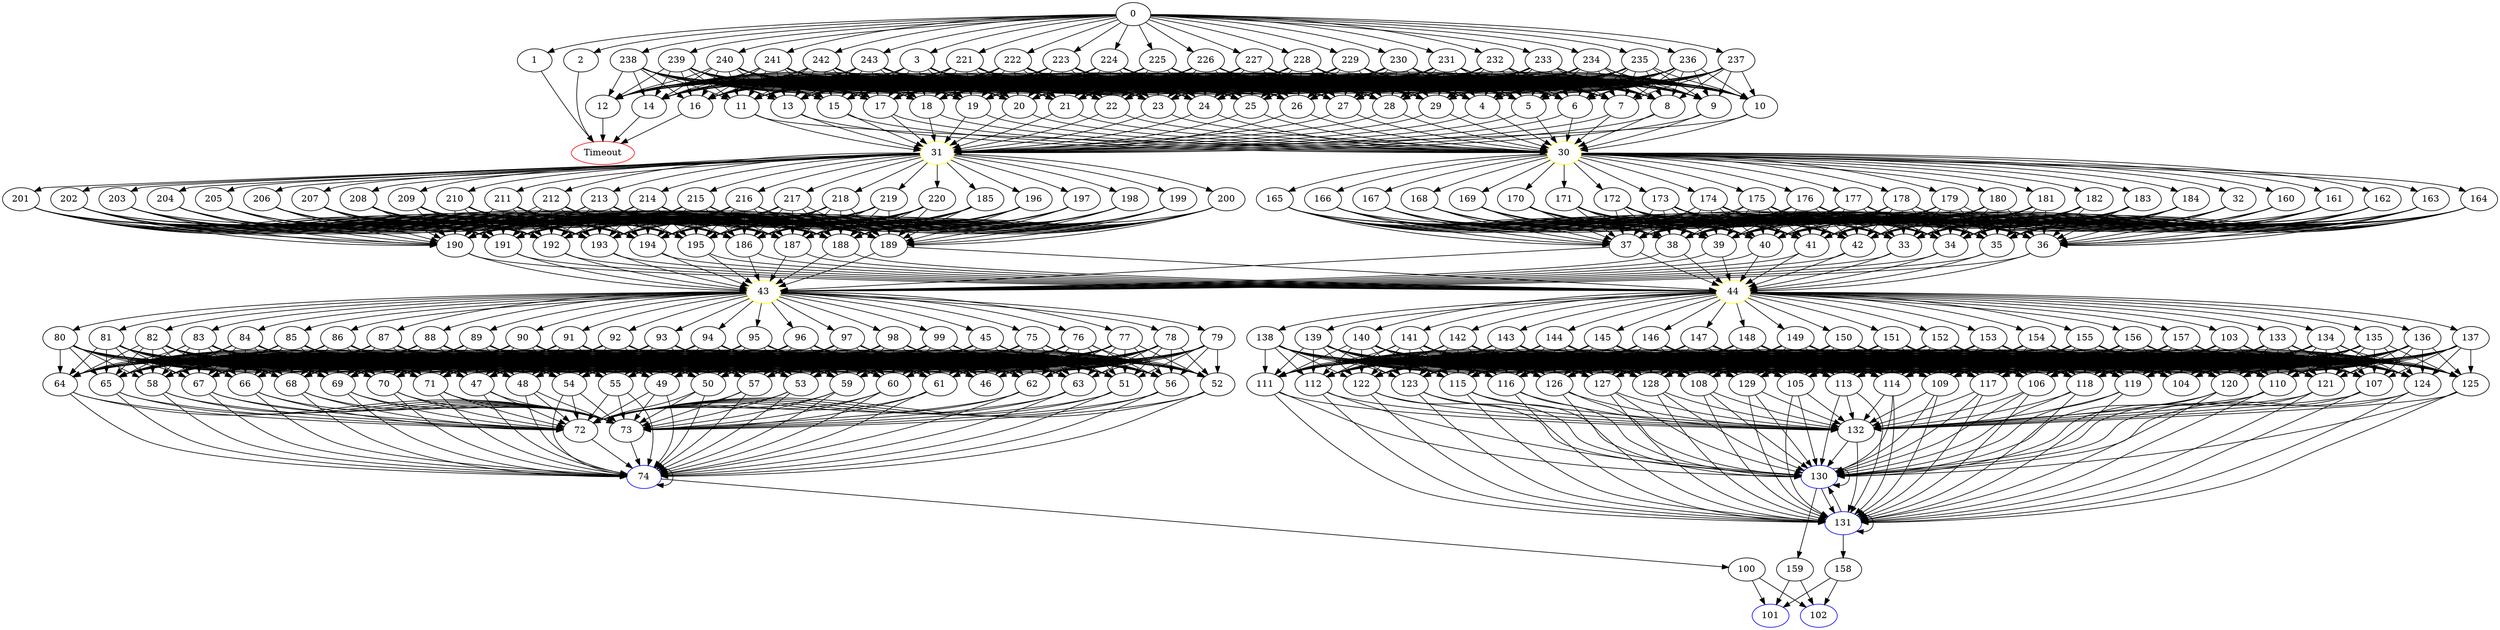 digraph G {
	0 -> 1;
	0 -> 2;
	0 -> 3;
	0 -> 221;
	0 -> 222;
	0 -> 223;
	0 -> 224;
	0 -> 225;
	0 -> 226;
	0 -> 227;
	0 -> 228;
	0 -> 229;
	0 -> 230;
	0 -> 231;
	0 -> 232;
	0 -> 233;
	0 -> 234;
	0 -> 235;
	0 -> 236;
	0 -> 237;
	0 -> 238;
	0 -> 239;
	0 -> 240;
	0 -> 241;
	0 -> 242;
	0 -> 243;
	1 -> "Timeout";
Timeout [color=red];
	2 -> "Timeout";
Timeout [color=red];
	3 -> 4;
	3 -> 5;
	3 -> 6;
	3 -> 7;
	3 -> 8;
	3 -> 9;
	3 -> 10;
	3 -> 11;
	3 -> 12;
	3 -> 13;
	3 -> 14;
	3 -> 15;
	3 -> 16;
	3 -> 17;
	3 -> 18;
	3 -> 19;
	3 -> 20;
	3 -> 21;
	3 -> 22;
	3 -> 23;
	3 -> 24;
	3 -> 25;
	3 -> 26;
	3 -> 27;
	3 -> 28;
	3 -> 29;
	4 -> "30";
30 [color=yellow];
	4 -> "31";
31 [color=yellow];
	5 -> "30";
30 [color=yellow];
	5 -> "31";
31 [color=yellow];
	6 -> "30";
30 [color=yellow];
	6 -> "31";
31 [color=yellow];
	7 -> "30";
30 [color=yellow];
	7 -> "31";
31 [color=yellow];
	8 -> "30";
30 [color=yellow];
	8 -> "31";
31 [color=yellow];
	9 -> "30";
30 [color=yellow];
	9 -> "31";
31 [color=yellow];
	10 -> "30";
30 [color=yellow];
	10 -> "31";
31 [color=yellow];
	11 -> "30";
30 [color=yellow];
	11 -> "31";
31 [color=yellow];
	12 -> "Timeout";
Timeout [color=red];
	13 -> "30";
30 [color=yellow];
	13 -> "31";
31 [color=yellow];
	14 -> "Timeout";
Timeout [color=red];
	15 -> "30";
30 [color=yellow];
	15 -> "31";
31 [color=yellow];
	16 -> "Timeout";
Timeout [color=red];
	17 -> "30";
30 [color=yellow];
	17 -> "31";
31 [color=yellow];
	18 -> "30";
30 [color=yellow];
	18 -> "31";
31 [color=yellow];
	19 -> "30";
30 [color=yellow];
	19 -> "31";
31 [color=yellow];
	20 -> "30";
30 [color=yellow];
	20 -> "31";
31 [color=yellow];
	21 -> "30";
30 [color=yellow];
	21 -> "31";
31 [color=yellow];
	22 -> "30";
30 [color=yellow];
	22 -> "31";
31 [color=yellow];
	23 -> "30";
30 [color=yellow];
	23 -> "31";
31 [color=yellow];
	24 -> "30";
30 [color=yellow];
	24 -> "31";
31 [color=yellow];
	25 -> "30";
30 [color=yellow];
	25 -> "31";
31 [color=yellow];
	26 -> "30";
30 [color=yellow];
	26 -> "31";
31 [color=yellow];
	27 -> "30";
30 [color=yellow];
	27 -> "31";
31 [color=yellow];
	28 -> "30";
30 [color=yellow];
	28 -> "31";
31 [color=yellow];
	29 -> "30";
30 [color=yellow];
	29 -> "31";
31 [color=yellow];
	30 -> 32;
	30 -> 160;
	30 -> 161;
	30 -> 162;
	30 -> 163;
	30 -> 164;
	30 -> 165;
	30 -> 166;
	30 -> 167;
	30 -> 168;
	30 -> 169;
	30 -> 170;
	30 -> 171;
	30 -> 172;
	30 -> 173;
	30 -> 174;
	30 -> 175;
	30 -> 176;
	30 -> 177;
	30 -> 178;
	30 -> 179;
	30 -> 180;
	30 -> 181;
	30 -> 182;
	30 -> 183;
	30 -> 184;
	31 -> 185;
	31 -> 196;
	31 -> 197;
	31 -> 198;
	31 -> 199;
	31 -> 200;
	31 -> 201;
	31 -> 202;
	31 -> 203;
	31 -> 204;
	31 -> 205;
	31 -> 206;
	31 -> 207;
	31 -> 208;
	31 -> 209;
	31 -> 210;
	31 -> 211;
	31 -> 212;
	31 -> 213;
	31 -> 214;
	31 -> 215;
	31 -> 216;
	31 -> 217;
	31 -> 218;
	31 -> 219;
	31 -> 220;
	32 -> 33;
	32 -> 34;
	32 -> 35;
	32 -> 36;
	32 -> 37;
	32 -> 38;
	32 -> 39;
	32 -> 40;
	32 -> 41;
	32 -> 42;
	33 -> "43";
43 [color=yellow];
	33 -> "44";
44 [color=yellow];
	34 -> "43";
43 [color=yellow];
	34 -> "44";
44 [color=yellow];
	35 -> "43";
43 [color=yellow];
	35 -> "44";
44 [color=yellow];
	36 -> "43";
43 [color=yellow];
	36 -> "44";
44 [color=yellow];
	37 -> "43";
43 [color=yellow];
	37 -> "44";
44 [color=yellow];
	38 -> "43";
43 [color=yellow];
	38 -> "44";
44 [color=yellow];
	39 -> "43";
43 [color=yellow];
	39 -> "44";
44 [color=yellow];
	40 -> "43";
43 [color=yellow];
	40 -> "44";
44 [color=yellow];
	41 -> "43";
43 [color=yellow];
	41 -> "44";
44 [color=yellow];
	42 -> "43";
43 [color=yellow];
	42 -> "44";
44 [color=yellow];
	43 -> 45;
	43 -> 75;
	43 -> 76;
	43 -> 77;
	43 -> 78;
	43 -> 79;
	43 -> 80;
	43 -> 81;
	43 -> 82;
	43 -> 83;
	43 -> 84;
	43 -> 85;
	43 -> 86;
	43 -> 87;
	43 -> 88;
	43 -> 89;
	43 -> 90;
	43 -> 91;
	43 -> 92;
	43 -> 93;
	43 -> 94;
	43 -> 95;
	43 -> 96;
	43 -> 97;
	43 -> 98;
	43 -> 99;
	44 -> 103;
	44 -> 133;
	44 -> 134;
	44 -> 135;
	44 -> 136;
	44 -> 137;
	44 -> 138;
	44 -> 139;
	44 -> 140;
	44 -> 141;
	44 -> 142;
	44 -> 143;
	44 -> 144;
	44 -> 145;
	44 -> 146;
	44 -> 147;
	44 -> 148;
	44 -> 149;
	44 -> 150;
	44 -> 151;
	44 -> 152;
	44 -> 153;
	44 -> 154;
	44 -> 155;
	44 -> 156;
	44 -> 157;
	45 -> 46;
	45 -> 47;
	45 -> 48;
	45 -> 49;
	45 -> 50;
	45 -> 51;
	45 -> 52;
	45 -> 53;
	45 -> 54;
	45 -> 55;
	45 -> 56;
	45 -> 57;
	45 -> 58;
	45 -> 59;
	45 -> 60;
	45 -> 61;
	45 -> 62;
	45 -> 63;
	45 -> 64;
	45 -> 65;
	45 -> 66;
	45 -> 67;
	45 -> 68;
	45 -> 69;
	45 -> 70;
	45 -> 71;
	47 -> 72;
	47 -> 73;
	47 -> "74";
74 [color=blue];
	48 -> 72;
	48 -> 73;
	48 -> "74";
74 [color=blue];
	49 -> 72;
	49 -> 73;
	49 -> "74";
74 [color=blue];
	50 -> 72;
	50 -> 73;
	50 -> "74";
74 [color=blue];
	51 -> 72;
	51 -> 73;
	51 -> "74";
74 [color=blue];
	52 -> 72;
	52 -> 73;
	52 -> "74";
74 [color=blue];
	53 -> 72;
	53 -> 73;
	53 -> "74";
74 [color=blue];
	54 -> 72;
	54 -> 73;
	54 -> "74";
74 [color=blue];
	55 -> 72;
	55 -> 73;
	55 -> "74";
74 [color=blue];
	56 -> 72;
	56 -> 73;
	56 -> "74";
74 [color=blue];
	57 -> 72;
	57 -> 73;
	57 -> "74";
74 [color=blue];
	58 -> 72;
	58 -> 73;
	58 -> "74";
74 [color=blue];
	59 -> 72;
	59 -> 73;
	59 -> "74";
74 [color=blue];
	60 -> 72;
	60 -> 73;
	60 -> "74";
74 [color=blue];
	61 -> 72;
	61 -> 73;
	61 -> "74";
74 [color=blue];
	62 -> 72;
	62 -> 73;
	62 -> "74";
74 [color=blue];
	63 -> 72;
	63 -> 73;
	63 -> "74";
74 [color=blue];
	64 -> 72;
	64 -> 73;
	64 -> "74";
74 [color=blue];
	65 -> 72;
	65 -> 73;
	65 -> "74";
74 [color=blue];
	66 -> 72;
	66 -> 73;
	66 -> "74";
74 [color=blue];
	67 -> 72;
	67 -> 73;
	67 -> "74";
74 [color=blue];
	68 -> 72;
	68 -> 73;
	68 -> "74";
74 [color=blue];
	69 -> 72;
	69 -> 73;
	69 -> "74";
74 [color=blue];
	70 -> 72;
	70 -> 73;
	70 -> "74";
74 [color=blue];
	71 -> 72;
	71 -> 73;
	71 -> "74";
74 [color=blue];
	72 -> "74";
74 [color=blue];
	73 -> "74";
74 [color=blue];
	74 -> "74";
74 [color=blue];
	74 -> 100;
	75 -> 46;
	75 -> 47;
	75 -> 48;
	75 -> 49;
	75 -> 50;
	75 -> 51;
	75 -> 52;
	75 -> 53;
	75 -> 54;
	75 -> 55;
	75 -> 56;
	75 -> 57;
	75 -> 58;
	75 -> 59;
	75 -> 60;
	75 -> 61;
	75 -> 62;
	75 -> 63;
	75 -> 64;
	75 -> 65;
	75 -> 66;
	75 -> 67;
	75 -> 68;
	75 -> 69;
	75 -> 70;
	75 -> 71;
	76 -> 46;
	76 -> 47;
	76 -> 48;
	76 -> 49;
	76 -> 50;
	76 -> 51;
	76 -> 52;
	76 -> 53;
	76 -> 54;
	76 -> 55;
	76 -> 56;
	76 -> 57;
	76 -> 58;
	76 -> 59;
	76 -> 60;
	76 -> 61;
	76 -> 62;
	76 -> 63;
	76 -> 64;
	76 -> 65;
	76 -> 66;
	76 -> 67;
	76 -> 68;
	76 -> 69;
	76 -> 70;
	76 -> 71;
	77 -> 46;
	77 -> 47;
	77 -> 48;
	77 -> 49;
	77 -> 50;
	77 -> 51;
	77 -> 52;
	77 -> 53;
	77 -> 54;
	77 -> 55;
	77 -> 56;
	77 -> 57;
	77 -> 58;
	77 -> 59;
	77 -> 60;
	77 -> 61;
	77 -> 62;
	77 -> 63;
	77 -> 64;
	77 -> 65;
	77 -> 66;
	77 -> 67;
	77 -> 68;
	77 -> 69;
	77 -> 70;
	77 -> 71;
	78 -> 46;
	78 -> 47;
	78 -> 48;
	78 -> 49;
	78 -> 50;
	78 -> 51;
	78 -> 52;
	78 -> 53;
	78 -> 54;
	78 -> 55;
	78 -> 56;
	78 -> 57;
	78 -> 58;
	78 -> 59;
	78 -> 60;
	78 -> 61;
	78 -> 62;
	78 -> 63;
	78 -> 64;
	78 -> 65;
	78 -> 66;
	78 -> 67;
	78 -> 68;
	78 -> 69;
	78 -> 70;
	78 -> 71;
	79 -> 46;
	79 -> 47;
	79 -> 48;
	79 -> 49;
	79 -> 50;
	79 -> 51;
	79 -> 52;
	79 -> 53;
	79 -> 54;
	79 -> 55;
	79 -> 56;
	79 -> 57;
	79 -> 58;
	79 -> 59;
	79 -> 60;
	79 -> 61;
	79 -> 62;
	79 -> 63;
	79 -> 64;
	79 -> 65;
	79 -> 66;
	79 -> 67;
	79 -> 68;
	79 -> 69;
	79 -> 70;
	79 -> 71;
	80 -> 46;
	80 -> 47;
	80 -> 48;
	80 -> 49;
	80 -> 50;
	80 -> 51;
	80 -> 52;
	80 -> 53;
	80 -> 54;
	80 -> 55;
	80 -> 56;
	80 -> 57;
	80 -> 58;
	80 -> 59;
	80 -> 60;
	80 -> 61;
	80 -> 62;
	80 -> 63;
	80 -> 64;
	80 -> 65;
	80 -> 66;
	80 -> 67;
	80 -> 68;
	80 -> 69;
	80 -> 70;
	80 -> 71;
	81 -> 46;
	81 -> 47;
	81 -> 48;
	81 -> 49;
	81 -> 50;
	81 -> 51;
	81 -> 52;
	81 -> 53;
	81 -> 54;
	81 -> 55;
	81 -> 56;
	81 -> 57;
	81 -> 58;
	81 -> 59;
	81 -> 60;
	81 -> 61;
	81 -> 62;
	81 -> 63;
	81 -> 64;
	81 -> 65;
	81 -> 66;
	81 -> 67;
	81 -> 68;
	81 -> 69;
	81 -> 70;
	81 -> 71;
	82 -> 46;
	82 -> 47;
	82 -> 48;
	82 -> 49;
	82 -> 50;
	82 -> 51;
	82 -> 52;
	82 -> 53;
	82 -> 54;
	82 -> 55;
	82 -> 56;
	82 -> 57;
	82 -> 58;
	82 -> 59;
	82 -> 60;
	82 -> 61;
	82 -> 62;
	82 -> 63;
	82 -> 64;
	82 -> 65;
	82 -> 66;
	82 -> 67;
	82 -> 68;
	82 -> 69;
	82 -> 70;
	82 -> 71;
	83 -> 46;
	83 -> 47;
	83 -> 48;
	83 -> 49;
	83 -> 50;
	83 -> 51;
	83 -> 52;
	83 -> 53;
	83 -> 54;
	83 -> 55;
	83 -> 56;
	83 -> 57;
	83 -> 58;
	83 -> 59;
	83 -> 60;
	83 -> 61;
	83 -> 62;
	83 -> 63;
	83 -> 64;
	83 -> 65;
	83 -> 66;
	83 -> 67;
	83 -> 68;
	83 -> 69;
	83 -> 70;
	83 -> 71;
	84 -> 46;
	84 -> 47;
	84 -> 48;
	84 -> 49;
	84 -> 50;
	84 -> 51;
	84 -> 52;
	84 -> 53;
	84 -> 54;
	84 -> 55;
	84 -> 56;
	84 -> 57;
	84 -> 58;
	84 -> 59;
	84 -> 60;
	84 -> 61;
	84 -> 62;
	84 -> 63;
	84 -> 64;
	84 -> 65;
	84 -> 66;
	84 -> 67;
	84 -> 68;
	84 -> 69;
	84 -> 70;
	84 -> 71;
	85 -> 46;
	85 -> 47;
	85 -> 48;
	85 -> 49;
	85 -> 50;
	85 -> 51;
	85 -> 52;
	85 -> 53;
	85 -> 54;
	85 -> 55;
	85 -> 56;
	85 -> 57;
	85 -> 58;
	85 -> 59;
	85 -> 60;
	85 -> 61;
	85 -> 62;
	85 -> 63;
	85 -> 64;
	85 -> 65;
	85 -> 66;
	85 -> 67;
	85 -> 68;
	85 -> 69;
	85 -> 70;
	85 -> 71;
	86 -> 46;
	86 -> 47;
	86 -> 48;
	86 -> 49;
	86 -> 50;
	86 -> 51;
	86 -> 52;
	86 -> 53;
	86 -> 54;
	86 -> 55;
	86 -> 56;
	86 -> 57;
	86 -> 58;
	86 -> 59;
	86 -> 60;
	86 -> 61;
	86 -> 62;
	86 -> 63;
	86 -> 64;
	86 -> 65;
	86 -> 66;
	86 -> 67;
	86 -> 68;
	86 -> 69;
	86 -> 70;
	86 -> 71;
	87 -> 46;
	87 -> 47;
	87 -> 48;
	87 -> 49;
	87 -> 50;
	87 -> 51;
	87 -> 52;
	87 -> 53;
	87 -> 54;
	87 -> 55;
	87 -> 56;
	87 -> 57;
	87 -> 58;
	87 -> 59;
	87 -> 60;
	87 -> 61;
	87 -> 62;
	87 -> 63;
	87 -> 64;
	87 -> 65;
	87 -> 66;
	87 -> 67;
	87 -> 68;
	87 -> 69;
	87 -> 70;
	87 -> 71;
	88 -> 46;
	88 -> 47;
	88 -> 48;
	88 -> 49;
	88 -> 50;
	88 -> 51;
	88 -> 52;
	88 -> 53;
	88 -> 54;
	88 -> 55;
	88 -> 56;
	88 -> 57;
	88 -> 58;
	88 -> 59;
	88 -> 60;
	88 -> 61;
	88 -> 62;
	88 -> 63;
	88 -> 64;
	88 -> 65;
	88 -> 66;
	88 -> 67;
	88 -> 68;
	88 -> 69;
	88 -> 70;
	88 -> 71;
	89 -> 46;
	89 -> 47;
	89 -> 48;
	89 -> 49;
	89 -> 50;
	89 -> 51;
	89 -> 52;
	89 -> 53;
	89 -> 54;
	89 -> 55;
	89 -> 56;
	89 -> 57;
	89 -> 58;
	89 -> 59;
	89 -> 60;
	89 -> 61;
	89 -> 62;
	89 -> 63;
	89 -> 64;
	89 -> 65;
	89 -> 66;
	89 -> 67;
	89 -> 68;
	89 -> 69;
	89 -> 70;
	89 -> 71;
	90 -> 46;
	90 -> 47;
	90 -> 48;
	90 -> 49;
	90 -> 50;
	90 -> 51;
	90 -> 52;
	90 -> 53;
	90 -> 54;
	90 -> 55;
	90 -> 56;
	90 -> 57;
	90 -> 58;
	90 -> 59;
	90 -> 60;
	90 -> 61;
	90 -> 62;
	90 -> 63;
	90 -> 64;
	90 -> 65;
	90 -> 66;
	90 -> 67;
	90 -> 68;
	90 -> 69;
	90 -> 70;
	90 -> 71;
	91 -> 46;
	91 -> 47;
	91 -> 48;
	91 -> 49;
	91 -> 50;
	91 -> 51;
	91 -> 52;
	91 -> 53;
	91 -> 54;
	91 -> 55;
	91 -> 56;
	91 -> 57;
	91 -> 58;
	91 -> 59;
	91 -> 60;
	91 -> 61;
	91 -> 62;
	91 -> 63;
	91 -> 64;
	91 -> 65;
	91 -> 66;
	91 -> 67;
	91 -> 68;
	91 -> 69;
	91 -> 70;
	91 -> 71;
	92 -> 46;
	92 -> 47;
	92 -> 48;
	92 -> 49;
	92 -> 50;
	92 -> 51;
	92 -> 52;
	92 -> 53;
	92 -> 54;
	92 -> 55;
	92 -> 56;
	92 -> 57;
	92 -> 58;
	92 -> 59;
	92 -> 60;
	92 -> 61;
	92 -> 62;
	92 -> 63;
	92 -> 64;
	92 -> 65;
	92 -> 66;
	92 -> 67;
	92 -> 68;
	92 -> 69;
	92 -> 70;
	92 -> 71;
	93 -> 46;
	93 -> 47;
	93 -> 48;
	93 -> 49;
	93 -> 50;
	93 -> 51;
	93 -> 52;
	93 -> 53;
	93 -> 54;
	93 -> 55;
	93 -> 56;
	93 -> 57;
	93 -> 58;
	93 -> 59;
	93 -> 60;
	93 -> 61;
	93 -> 62;
	93 -> 63;
	93 -> 64;
	93 -> 65;
	93 -> 66;
	93 -> 67;
	93 -> 68;
	93 -> 69;
	93 -> 70;
	93 -> 71;
	94 -> 46;
	94 -> 47;
	94 -> 48;
	94 -> 49;
	94 -> 50;
	94 -> 51;
	94 -> 52;
	94 -> 53;
	94 -> 54;
	94 -> 55;
	94 -> 56;
	94 -> 57;
	94 -> 58;
	94 -> 59;
	94 -> 60;
	94 -> 61;
	94 -> 62;
	94 -> 63;
	94 -> 64;
	94 -> 65;
	94 -> 66;
	94 -> 67;
	94 -> 68;
	94 -> 69;
	94 -> 70;
	94 -> 71;
	95 -> 46;
	95 -> 47;
	95 -> 48;
	95 -> 49;
	95 -> 50;
	95 -> 51;
	95 -> 52;
	95 -> 53;
	95 -> 54;
	95 -> 55;
	95 -> 56;
	95 -> 57;
	95 -> 58;
	95 -> 59;
	95 -> 60;
	95 -> 61;
	95 -> 62;
	95 -> 63;
	95 -> 64;
	95 -> 65;
	95 -> 66;
	95 -> 67;
	95 -> 68;
	95 -> 69;
	95 -> 70;
	95 -> 71;
	96 -> 46;
	96 -> 47;
	96 -> 48;
	96 -> 49;
	96 -> 50;
	96 -> 51;
	96 -> 52;
	96 -> 53;
	96 -> 54;
	96 -> 55;
	96 -> 56;
	96 -> 57;
	96 -> 58;
	96 -> 59;
	96 -> 60;
	96 -> 61;
	96 -> 62;
	96 -> 63;
	96 -> 64;
	96 -> 65;
	96 -> 66;
	96 -> 67;
	96 -> 68;
	96 -> 69;
	96 -> 70;
	96 -> 71;
	97 -> 46;
	97 -> 47;
	97 -> 48;
	97 -> 49;
	97 -> 50;
	97 -> 51;
	97 -> 52;
	97 -> 53;
	97 -> 54;
	97 -> 55;
	97 -> 56;
	97 -> 57;
	97 -> 58;
	97 -> 59;
	97 -> 60;
	97 -> 61;
	97 -> 62;
	97 -> 63;
	97 -> 64;
	97 -> 65;
	97 -> 66;
	97 -> 67;
	97 -> 68;
	97 -> 69;
	97 -> 70;
	97 -> 71;
	98 -> 46;
	98 -> 47;
	98 -> 48;
	98 -> 49;
	98 -> 50;
	98 -> 51;
	98 -> 52;
	98 -> 53;
	98 -> 54;
	98 -> 55;
	98 -> 56;
	98 -> 57;
	98 -> 58;
	98 -> 59;
	98 -> 60;
	98 -> 61;
	98 -> 62;
	98 -> 63;
	98 -> 64;
	98 -> 65;
	98 -> 66;
	98 -> 67;
	98 -> 68;
	98 -> 69;
	98 -> 70;
	98 -> 71;
	99 -> 46;
	99 -> 47;
	99 -> 48;
	99 -> 49;
	99 -> 50;
	99 -> 51;
	99 -> 52;
	99 -> 53;
	99 -> 54;
	99 -> 55;
	99 -> 56;
	99 -> 57;
	99 -> 58;
	99 -> 59;
	99 -> 60;
	99 -> 61;
	99 -> 62;
	99 -> 63;
	99 -> 64;
	99 -> 65;
	99 -> 66;
	99 -> 67;
	99 -> 68;
	99 -> 69;
	99 -> 70;
	99 -> 71;
	100 -> "101";
101 [color=blue];
	100 -> "102";
102 [color=blue];
	103 -> 104;
	103 -> 105;
	103 -> 106;
	103 -> 107;
	103 -> 108;
	103 -> 109;
	103 -> 110;
	103 -> 111;
	103 -> 112;
	103 -> 113;
	103 -> 114;
	103 -> 115;
	103 -> 116;
	103 -> 117;
	103 -> 118;
	103 -> 119;
	103 -> 120;
	103 -> 121;
	103 -> 122;
	103 -> 123;
	103 -> 124;
	103 -> 125;
	103 -> 126;
	103 -> 127;
	103 -> 128;
	103 -> 129;
	105 -> "130";
130 [color=blue];
	105 -> "131";
131 [color=blue];
	105 -> 132;
	106 -> "130";
130 [color=blue];
	106 -> "131";
131 [color=blue];
	106 -> 132;
	107 -> "130";
130 [color=blue];
	107 -> "131";
131 [color=blue];
	107 -> 132;
	108 -> "130";
130 [color=blue];
	108 -> "131";
131 [color=blue];
	108 -> 132;
	109 -> "130";
130 [color=blue];
	109 -> "131";
131 [color=blue];
	109 -> 132;
	110 -> "130";
130 [color=blue];
	110 -> "131";
131 [color=blue];
	110 -> 132;
	111 -> "130";
130 [color=blue];
	111 -> "131";
131 [color=blue];
	111 -> 132;
	112 -> "130";
130 [color=blue];
	112 -> "131";
131 [color=blue];
	112 -> 132;
	113 -> "130";
130 [color=blue];
	113 -> "131";
131 [color=blue];
	113 -> 132;
	114 -> "130";
130 [color=blue];
	114 -> "131";
131 [color=blue];
	114 -> 132;
	115 -> "130";
130 [color=blue];
	115 -> "131";
131 [color=blue];
	115 -> 132;
	116 -> "130";
130 [color=blue];
	116 -> "131";
131 [color=blue];
	116 -> 132;
	117 -> "130";
130 [color=blue];
	117 -> "131";
131 [color=blue];
	117 -> 132;
	118 -> "130";
130 [color=blue];
	118 -> "131";
131 [color=blue];
	118 -> 132;
	119 -> "130";
130 [color=blue];
	119 -> "131";
131 [color=blue];
	119 -> 132;
	120 -> "130";
130 [color=blue];
	120 -> "131";
131 [color=blue];
	120 -> 132;
	121 -> "130";
130 [color=blue];
	121 -> "131";
131 [color=blue];
	121 -> 132;
	122 -> "130";
130 [color=blue];
	122 -> "131";
131 [color=blue];
	122 -> 132;
	123 -> "130";
130 [color=blue];
	123 -> "131";
131 [color=blue];
	123 -> 132;
	124 -> "130";
130 [color=blue];
	124 -> "131";
131 [color=blue];
	124 -> 132;
	125 -> "130";
130 [color=blue];
	125 -> "131";
131 [color=blue];
	125 -> 132;
	126 -> "130";
130 [color=blue];
	126 -> "131";
131 [color=blue];
	126 -> 132;
	127 -> "130";
130 [color=blue];
	127 -> "131";
131 [color=blue];
	127 -> 132;
	128 -> "130";
130 [color=blue];
	128 -> "131";
131 [color=blue];
	128 -> 132;
	129 -> "130";
130 [color=blue];
	129 -> "131";
131 [color=blue];
	129 -> 132;
	130 -> "130";
130 [color=blue];
	130 -> "131";
131 [color=blue];
	130 -> 159;
	131 -> "130";
130 [color=blue];
	131 -> "131";
131 [color=blue];
	131 -> 158;
	132 -> "130";
130 [color=blue];
	132 -> "131";
131 [color=blue];
	133 -> 104;
	133 -> 105;
	133 -> 106;
	133 -> 107;
	133 -> 108;
	133 -> 109;
	133 -> 110;
	133 -> 111;
	133 -> 112;
	133 -> 113;
	133 -> 114;
	133 -> 115;
	133 -> 116;
	133 -> 117;
	133 -> 118;
	133 -> 119;
	133 -> 120;
	133 -> 121;
	133 -> 122;
	133 -> 123;
	133 -> 124;
	133 -> 125;
	133 -> 126;
	133 -> 127;
	133 -> 128;
	133 -> 129;
	134 -> 104;
	134 -> 105;
	134 -> 106;
	134 -> 107;
	134 -> 108;
	134 -> 109;
	134 -> 110;
	134 -> 111;
	134 -> 112;
	134 -> 113;
	134 -> 114;
	134 -> 115;
	134 -> 116;
	134 -> 117;
	134 -> 118;
	134 -> 119;
	134 -> 120;
	134 -> 121;
	134 -> 122;
	134 -> 123;
	134 -> 124;
	134 -> 125;
	134 -> 126;
	134 -> 127;
	134 -> 128;
	134 -> 129;
	135 -> 104;
	135 -> 105;
	135 -> 106;
	135 -> 107;
	135 -> 108;
	135 -> 109;
	135 -> 110;
	135 -> 111;
	135 -> 112;
	135 -> 113;
	135 -> 114;
	135 -> 115;
	135 -> 116;
	135 -> 117;
	135 -> 118;
	135 -> 119;
	135 -> 120;
	135 -> 121;
	135 -> 122;
	135 -> 123;
	135 -> 124;
	135 -> 125;
	135 -> 126;
	135 -> 127;
	135 -> 128;
	135 -> 129;
	136 -> 104;
	136 -> 105;
	136 -> 106;
	136 -> 107;
	136 -> 108;
	136 -> 109;
	136 -> 110;
	136 -> 111;
	136 -> 112;
	136 -> 113;
	136 -> 114;
	136 -> 115;
	136 -> 116;
	136 -> 117;
	136 -> 118;
	136 -> 119;
	136 -> 120;
	136 -> 121;
	136 -> 122;
	136 -> 123;
	136 -> 124;
	136 -> 125;
	136 -> 126;
	136 -> 127;
	136 -> 128;
	136 -> 129;
	137 -> 104;
	137 -> 105;
	137 -> 106;
	137 -> 107;
	137 -> 108;
	137 -> 109;
	137 -> 110;
	137 -> 111;
	137 -> 112;
	137 -> 113;
	137 -> 114;
	137 -> 115;
	137 -> 116;
	137 -> 117;
	137 -> 118;
	137 -> 119;
	137 -> 120;
	137 -> 121;
	137 -> 122;
	137 -> 123;
	137 -> 124;
	137 -> 125;
	137 -> 126;
	137 -> 127;
	137 -> 128;
	137 -> 129;
	138 -> 104;
	138 -> 105;
	138 -> 106;
	138 -> 107;
	138 -> 108;
	138 -> 109;
	138 -> 110;
	138 -> 111;
	138 -> 112;
	138 -> 113;
	138 -> 114;
	138 -> 115;
	138 -> 116;
	138 -> 117;
	138 -> 118;
	138 -> 119;
	138 -> 120;
	138 -> 121;
	138 -> 122;
	138 -> 123;
	138 -> 124;
	138 -> 125;
	138 -> 126;
	138 -> 127;
	138 -> 128;
	138 -> 129;
	139 -> 104;
	139 -> 105;
	139 -> 106;
	139 -> 107;
	139 -> 108;
	139 -> 109;
	139 -> 110;
	139 -> 111;
	139 -> 112;
	139 -> 113;
	139 -> 114;
	139 -> 115;
	139 -> 116;
	139 -> 117;
	139 -> 118;
	139 -> 119;
	139 -> 120;
	139 -> 121;
	139 -> 122;
	139 -> 123;
	139 -> 124;
	139 -> 125;
	139 -> 126;
	139 -> 127;
	139 -> 128;
	139 -> 129;
	140 -> 104;
	140 -> 105;
	140 -> 106;
	140 -> 107;
	140 -> 108;
	140 -> 109;
	140 -> 110;
	140 -> 111;
	140 -> 112;
	140 -> 113;
	140 -> 114;
	140 -> 115;
	140 -> 116;
	140 -> 117;
	140 -> 118;
	140 -> 119;
	140 -> 120;
	140 -> 121;
	140 -> 122;
	140 -> 123;
	140 -> 124;
	140 -> 125;
	140 -> 126;
	140 -> 127;
	140 -> 128;
	140 -> 129;
	141 -> 104;
	141 -> 105;
	141 -> 106;
	141 -> 107;
	141 -> 108;
	141 -> 109;
	141 -> 110;
	141 -> 111;
	141 -> 112;
	141 -> 113;
	141 -> 114;
	141 -> 115;
	141 -> 116;
	141 -> 117;
	141 -> 118;
	141 -> 119;
	141 -> 120;
	141 -> 121;
	141 -> 122;
	141 -> 123;
	141 -> 124;
	141 -> 125;
	141 -> 126;
	141 -> 127;
	141 -> 128;
	141 -> 129;
	142 -> 104;
	142 -> 105;
	142 -> 106;
	142 -> 107;
	142 -> 108;
	142 -> 109;
	142 -> 110;
	142 -> 111;
	142 -> 112;
	142 -> 113;
	142 -> 114;
	142 -> 115;
	142 -> 116;
	142 -> 117;
	142 -> 118;
	142 -> 119;
	142 -> 120;
	142 -> 121;
	142 -> 122;
	142 -> 123;
	142 -> 124;
	142 -> 125;
	142 -> 126;
	142 -> 127;
	142 -> 128;
	142 -> 129;
	143 -> 104;
	143 -> 105;
	143 -> 106;
	143 -> 107;
	143 -> 108;
	143 -> 109;
	143 -> 110;
	143 -> 111;
	143 -> 112;
	143 -> 113;
	143 -> 114;
	143 -> 115;
	143 -> 116;
	143 -> 117;
	143 -> 118;
	143 -> 119;
	143 -> 120;
	143 -> 121;
	143 -> 122;
	143 -> 123;
	143 -> 124;
	143 -> 125;
	143 -> 126;
	143 -> 127;
	143 -> 128;
	143 -> 129;
	144 -> 104;
	144 -> 105;
	144 -> 106;
	144 -> 107;
	144 -> 108;
	144 -> 109;
	144 -> 110;
	144 -> 111;
	144 -> 112;
	144 -> 113;
	144 -> 114;
	144 -> 115;
	144 -> 116;
	144 -> 117;
	144 -> 118;
	144 -> 119;
	144 -> 120;
	144 -> 121;
	144 -> 122;
	144 -> 123;
	144 -> 124;
	144 -> 125;
	144 -> 126;
	144 -> 127;
	144 -> 128;
	144 -> 129;
	145 -> 104;
	145 -> 105;
	145 -> 106;
	145 -> 107;
	145 -> 108;
	145 -> 109;
	145 -> 110;
	145 -> 111;
	145 -> 112;
	145 -> 113;
	145 -> 114;
	145 -> 115;
	145 -> 116;
	145 -> 117;
	145 -> 118;
	145 -> 119;
	145 -> 120;
	145 -> 121;
	145 -> 122;
	145 -> 123;
	145 -> 124;
	145 -> 125;
	145 -> 126;
	145 -> 127;
	145 -> 128;
	145 -> 129;
	146 -> 104;
	146 -> 105;
	146 -> 106;
	146 -> 107;
	146 -> 108;
	146 -> 109;
	146 -> 110;
	146 -> 111;
	146 -> 112;
	146 -> 113;
	146 -> 114;
	146 -> 115;
	146 -> 116;
	146 -> 117;
	146 -> 118;
	146 -> 119;
	146 -> 120;
	146 -> 121;
	146 -> 122;
	146 -> 123;
	146 -> 124;
	146 -> 125;
	146 -> 126;
	146 -> 127;
	146 -> 128;
	146 -> 129;
	147 -> 104;
	147 -> 105;
	147 -> 106;
	147 -> 107;
	147 -> 108;
	147 -> 109;
	147 -> 110;
	147 -> 111;
	147 -> 112;
	147 -> 113;
	147 -> 114;
	147 -> 115;
	147 -> 116;
	147 -> 117;
	147 -> 118;
	147 -> 119;
	147 -> 120;
	147 -> 121;
	147 -> 122;
	147 -> 123;
	147 -> 124;
	147 -> 125;
	147 -> 126;
	147 -> 127;
	147 -> 128;
	147 -> 129;
	148 -> 104;
	148 -> 105;
	148 -> 106;
	148 -> 107;
	148 -> 108;
	148 -> 109;
	148 -> 110;
	148 -> 111;
	148 -> 112;
	148 -> 113;
	148 -> 114;
	148 -> 115;
	148 -> 116;
	148 -> 117;
	148 -> 118;
	148 -> 119;
	148 -> 120;
	148 -> 121;
	148 -> 122;
	148 -> 123;
	148 -> 124;
	148 -> 125;
	148 -> 126;
	148 -> 127;
	148 -> 128;
	148 -> 129;
	149 -> 104;
	149 -> 105;
	149 -> 106;
	149 -> 107;
	149 -> 108;
	149 -> 109;
	149 -> 110;
	149 -> 111;
	149 -> 112;
	149 -> 113;
	149 -> 114;
	149 -> 115;
	149 -> 116;
	149 -> 117;
	149 -> 118;
	149 -> 119;
	149 -> 120;
	149 -> 121;
	149 -> 122;
	149 -> 123;
	149 -> 124;
	149 -> 125;
	149 -> 126;
	149 -> 127;
	149 -> 128;
	149 -> 129;
	150 -> 104;
	150 -> 105;
	150 -> 106;
	150 -> 107;
	150 -> 108;
	150 -> 109;
	150 -> 110;
	150 -> 111;
	150 -> 112;
	150 -> 113;
	150 -> 114;
	150 -> 115;
	150 -> 116;
	150 -> 117;
	150 -> 118;
	150 -> 119;
	150 -> 120;
	150 -> 121;
	150 -> 122;
	150 -> 123;
	150 -> 124;
	150 -> 125;
	150 -> 126;
	150 -> 127;
	150 -> 128;
	150 -> 129;
	151 -> 104;
	151 -> 105;
	151 -> 106;
	151 -> 107;
	151 -> 108;
	151 -> 109;
	151 -> 110;
	151 -> 111;
	151 -> 112;
	151 -> 113;
	151 -> 114;
	151 -> 115;
	151 -> 116;
	151 -> 117;
	151 -> 118;
	151 -> 119;
	151 -> 120;
	151 -> 121;
	151 -> 122;
	151 -> 123;
	151 -> 124;
	151 -> 125;
	151 -> 126;
	151 -> 127;
	151 -> 128;
	151 -> 129;
	152 -> 104;
	152 -> 105;
	152 -> 106;
	152 -> 107;
	152 -> 108;
	152 -> 109;
	152 -> 110;
	152 -> 111;
	152 -> 112;
	152 -> 113;
	152 -> 114;
	152 -> 115;
	152 -> 116;
	152 -> 117;
	152 -> 118;
	152 -> 119;
	152 -> 120;
	152 -> 121;
	152 -> 122;
	152 -> 123;
	152 -> 124;
	152 -> 125;
	152 -> 126;
	152 -> 127;
	152 -> 128;
	152 -> 129;
	153 -> 104;
	153 -> 105;
	153 -> 106;
	153 -> 107;
	153 -> 108;
	153 -> 109;
	153 -> 110;
	153 -> 111;
	153 -> 112;
	153 -> 113;
	153 -> 114;
	153 -> 115;
	153 -> 116;
	153 -> 117;
	153 -> 118;
	153 -> 119;
	153 -> 120;
	153 -> 121;
	153 -> 122;
	153 -> 123;
	153 -> 124;
	153 -> 125;
	153 -> 126;
	153 -> 127;
	153 -> 128;
	153 -> 129;
	154 -> 104;
	154 -> 105;
	154 -> 106;
	154 -> 107;
	154 -> 108;
	154 -> 109;
	154 -> 110;
	154 -> 111;
	154 -> 112;
	154 -> 113;
	154 -> 114;
	154 -> 115;
	154 -> 116;
	154 -> 117;
	154 -> 118;
	154 -> 119;
	154 -> 120;
	154 -> 121;
	154 -> 122;
	154 -> 123;
	154 -> 124;
	154 -> 125;
	154 -> 126;
	154 -> 127;
	154 -> 128;
	154 -> 129;
	155 -> 104;
	155 -> 105;
	155 -> 106;
	155 -> 107;
	155 -> 108;
	155 -> 109;
	155 -> 110;
	155 -> 111;
	155 -> 112;
	155 -> 113;
	155 -> 114;
	155 -> 115;
	155 -> 116;
	155 -> 117;
	155 -> 118;
	155 -> 119;
	155 -> 120;
	155 -> 121;
	155 -> 122;
	155 -> 123;
	155 -> 124;
	155 -> 125;
	155 -> 126;
	155 -> 127;
	155 -> 128;
	155 -> 129;
	156 -> 104;
	156 -> 105;
	156 -> 106;
	156 -> 107;
	156 -> 108;
	156 -> 109;
	156 -> 110;
	156 -> 111;
	156 -> 112;
	156 -> 113;
	156 -> 114;
	156 -> 115;
	156 -> 116;
	156 -> 117;
	156 -> 118;
	156 -> 119;
	156 -> 120;
	156 -> 121;
	156 -> 122;
	156 -> 123;
	156 -> 124;
	156 -> 125;
	156 -> 126;
	156 -> 127;
	156 -> 128;
	156 -> 129;
	157 -> 104;
	157 -> 105;
	157 -> 106;
	157 -> 107;
	157 -> 108;
	157 -> 109;
	157 -> 110;
	157 -> 111;
	157 -> 112;
	157 -> 113;
	157 -> 114;
	157 -> 115;
	157 -> 116;
	157 -> 117;
	157 -> 118;
	157 -> 119;
	157 -> 120;
	157 -> 121;
	157 -> 122;
	157 -> 123;
	157 -> 124;
	157 -> 125;
	157 -> 126;
	157 -> 127;
	157 -> 128;
	157 -> 129;
	158 -> "101";
101 [color=blue];
	158 -> "102";
102 [color=blue];
	159 -> "101";
101 [color=blue];
	159 -> "102";
102 [color=blue];
	160 -> 33;
	160 -> 34;
	160 -> 35;
	160 -> 36;
	160 -> 37;
	160 -> 38;
	160 -> 39;
	160 -> 40;
	160 -> 41;
	160 -> 42;
	161 -> 33;
	161 -> 34;
	161 -> 35;
	161 -> 36;
	161 -> 37;
	161 -> 38;
	161 -> 39;
	161 -> 40;
	161 -> 41;
	161 -> 42;
	162 -> 33;
	162 -> 34;
	162 -> 35;
	162 -> 36;
	162 -> 37;
	162 -> 38;
	162 -> 39;
	162 -> 40;
	162 -> 41;
	162 -> 42;
	163 -> 33;
	163 -> 34;
	163 -> 35;
	163 -> 36;
	163 -> 37;
	163 -> 38;
	163 -> 39;
	163 -> 40;
	163 -> 41;
	163 -> 42;
	164 -> 33;
	164 -> 34;
	164 -> 35;
	164 -> 36;
	164 -> 37;
	164 -> 38;
	164 -> 39;
	164 -> 40;
	164 -> 41;
	164 -> 42;
	165 -> 33;
	165 -> 34;
	165 -> 35;
	165 -> 36;
	165 -> 37;
	165 -> 38;
	165 -> 39;
	165 -> 40;
	165 -> 41;
	165 -> 42;
	166 -> 33;
	166 -> 34;
	166 -> 35;
	166 -> 36;
	166 -> 37;
	166 -> 38;
	166 -> 39;
	166 -> 40;
	166 -> 41;
	166 -> 42;
	167 -> 33;
	167 -> 34;
	167 -> 35;
	167 -> 36;
	167 -> 37;
	167 -> 38;
	167 -> 39;
	167 -> 40;
	167 -> 41;
	167 -> 42;
	168 -> 33;
	168 -> 34;
	168 -> 35;
	168 -> 36;
	168 -> 37;
	168 -> 38;
	168 -> 39;
	168 -> 40;
	168 -> 41;
	168 -> 42;
	169 -> 33;
	169 -> 34;
	169 -> 35;
	169 -> 36;
	169 -> 37;
	169 -> 38;
	169 -> 39;
	169 -> 40;
	169 -> 41;
	169 -> 42;
	170 -> 33;
	170 -> 34;
	170 -> 35;
	170 -> 36;
	170 -> 37;
	170 -> 38;
	170 -> 39;
	170 -> 40;
	170 -> 41;
	170 -> 42;
	171 -> 33;
	171 -> 34;
	171 -> 35;
	171 -> 36;
	171 -> 37;
	171 -> 38;
	171 -> 39;
	171 -> 40;
	171 -> 41;
	171 -> 42;
	172 -> 33;
	172 -> 34;
	172 -> 35;
	172 -> 36;
	172 -> 37;
	172 -> 38;
	172 -> 39;
	172 -> 40;
	172 -> 41;
	172 -> 42;
	173 -> 33;
	173 -> 34;
	173 -> 35;
	173 -> 36;
	173 -> 37;
	173 -> 38;
	173 -> 39;
	173 -> 40;
	173 -> 41;
	173 -> 42;
	174 -> 33;
	174 -> 34;
	174 -> 35;
	174 -> 36;
	174 -> 37;
	174 -> 38;
	174 -> 39;
	174 -> 40;
	174 -> 41;
	174 -> 42;
	175 -> 33;
	175 -> 34;
	175 -> 35;
	175 -> 36;
	175 -> 37;
	175 -> 38;
	175 -> 39;
	175 -> 40;
	175 -> 41;
	175 -> 42;
	176 -> 33;
	176 -> 34;
	176 -> 35;
	176 -> 36;
	176 -> 37;
	176 -> 38;
	176 -> 39;
	176 -> 40;
	176 -> 41;
	176 -> 42;
	177 -> 33;
	177 -> 34;
	177 -> 35;
	177 -> 36;
	177 -> 37;
	177 -> 38;
	177 -> 39;
	177 -> 40;
	177 -> 41;
	177 -> 42;
	178 -> 33;
	178 -> 34;
	178 -> 35;
	178 -> 36;
	178 -> 37;
	178 -> 38;
	178 -> 39;
	178 -> 40;
	178 -> 41;
	178 -> 42;
	179 -> 33;
	179 -> 34;
	179 -> 35;
	179 -> 36;
	179 -> 37;
	179 -> 38;
	179 -> 39;
	179 -> 40;
	179 -> 41;
	179 -> 42;
	180 -> 33;
	180 -> 34;
	180 -> 35;
	180 -> 36;
	180 -> 37;
	180 -> 38;
	180 -> 39;
	180 -> 40;
	180 -> 41;
	180 -> 42;
	181 -> 33;
	181 -> 34;
	181 -> 35;
	181 -> 36;
	181 -> 37;
	181 -> 38;
	181 -> 39;
	181 -> 40;
	181 -> 41;
	181 -> 42;
	182 -> 33;
	182 -> 34;
	182 -> 35;
	182 -> 36;
	182 -> 37;
	182 -> 38;
	182 -> 39;
	182 -> 40;
	182 -> 41;
	182 -> 42;
	183 -> 33;
	183 -> 34;
	183 -> 35;
	183 -> 36;
	183 -> 37;
	183 -> 38;
	183 -> 39;
	183 -> 40;
	183 -> 41;
	183 -> 42;
	184 -> 33;
	184 -> 34;
	184 -> 35;
	184 -> 36;
	184 -> 37;
	184 -> 38;
	184 -> 39;
	184 -> 40;
	184 -> 41;
	184 -> 42;
	185 -> 186;
	185 -> 187;
	185 -> 188;
	185 -> 189;
	185 -> 190;
	185 -> 191;
	185 -> 192;
	185 -> 193;
	185 -> 194;
	185 -> 195;
	186 -> "43";
43 [color=yellow];
	186 -> "44";
44 [color=yellow];
	187 -> "43";
43 [color=yellow];
	187 -> "44";
44 [color=yellow];
	188 -> "43";
43 [color=yellow];
	188 -> "44";
44 [color=yellow];
	189 -> "43";
43 [color=yellow];
	189 -> "44";
44 [color=yellow];
	190 -> "43";
43 [color=yellow];
	190 -> "44";
44 [color=yellow];
	191 -> "43";
43 [color=yellow];
	191 -> "44";
44 [color=yellow];
	192 -> "43";
43 [color=yellow];
	192 -> "44";
44 [color=yellow];
	193 -> "43";
43 [color=yellow];
	193 -> "44";
44 [color=yellow];
	194 -> "43";
43 [color=yellow];
	194 -> "44";
44 [color=yellow];
	195 -> "43";
43 [color=yellow];
	195 -> "44";
44 [color=yellow];
	196 -> 186;
	196 -> 187;
	196 -> 188;
	196 -> 189;
	196 -> 190;
	196 -> 191;
	196 -> 192;
	196 -> 193;
	196 -> 194;
	196 -> 195;
	197 -> 186;
	197 -> 187;
	197 -> 188;
	197 -> 189;
	197 -> 190;
	197 -> 191;
	197 -> 192;
	197 -> 193;
	197 -> 194;
	197 -> 195;
	198 -> 186;
	198 -> 187;
	198 -> 188;
	198 -> 189;
	198 -> 190;
	198 -> 191;
	198 -> 192;
	198 -> 193;
	198 -> 194;
	198 -> 195;
	199 -> 186;
	199 -> 187;
	199 -> 188;
	199 -> 189;
	199 -> 190;
	199 -> 191;
	199 -> 192;
	199 -> 193;
	199 -> 194;
	199 -> 195;
	200 -> 186;
	200 -> 187;
	200 -> 188;
	200 -> 189;
	200 -> 190;
	200 -> 191;
	200 -> 192;
	200 -> 193;
	200 -> 194;
	200 -> 195;
	201 -> 186;
	201 -> 187;
	201 -> 188;
	201 -> 189;
	201 -> 190;
	201 -> 191;
	201 -> 192;
	201 -> 193;
	201 -> 194;
	201 -> 195;
	202 -> 186;
	202 -> 187;
	202 -> 188;
	202 -> 189;
	202 -> 190;
	202 -> 191;
	202 -> 192;
	202 -> 193;
	202 -> 194;
	202 -> 195;
	203 -> 186;
	203 -> 187;
	203 -> 188;
	203 -> 189;
	203 -> 190;
	203 -> 191;
	203 -> 192;
	203 -> 193;
	203 -> 194;
	203 -> 195;
	204 -> 186;
	204 -> 187;
	204 -> 188;
	204 -> 189;
	204 -> 190;
	204 -> 191;
	204 -> 192;
	204 -> 193;
	204 -> 194;
	204 -> 195;
	205 -> 186;
	205 -> 187;
	205 -> 188;
	205 -> 189;
	205 -> 190;
	205 -> 191;
	205 -> 192;
	205 -> 193;
	205 -> 194;
	205 -> 195;
	206 -> 186;
	206 -> 187;
	206 -> 188;
	206 -> 189;
	206 -> 190;
	206 -> 191;
	206 -> 192;
	206 -> 193;
	206 -> 194;
	206 -> 195;
	207 -> 186;
	207 -> 187;
	207 -> 188;
	207 -> 189;
	207 -> 190;
	207 -> 191;
	207 -> 192;
	207 -> 193;
	207 -> 194;
	207 -> 195;
	208 -> 186;
	208 -> 187;
	208 -> 188;
	208 -> 189;
	208 -> 190;
	208 -> 191;
	208 -> 192;
	208 -> 193;
	208 -> 194;
	208 -> 195;
	209 -> 186;
	209 -> 187;
	209 -> 188;
	209 -> 189;
	209 -> 190;
	209 -> 191;
	209 -> 192;
	209 -> 193;
	209 -> 194;
	209 -> 195;
	210 -> 186;
	210 -> 187;
	210 -> 188;
	210 -> 189;
	210 -> 190;
	210 -> 191;
	210 -> 192;
	210 -> 193;
	210 -> 194;
	210 -> 195;
	211 -> 186;
	211 -> 187;
	211 -> 188;
	211 -> 189;
	211 -> 190;
	211 -> 191;
	211 -> 192;
	211 -> 193;
	211 -> 194;
	211 -> 195;
	212 -> 186;
	212 -> 187;
	212 -> 188;
	212 -> 189;
	212 -> 190;
	212 -> 191;
	212 -> 192;
	212 -> 193;
	212 -> 194;
	212 -> 195;
	213 -> 186;
	213 -> 187;
	213 -> 188;
	213 -> 189;
	213 -> 190;
	213 -> 191;
	213 -> 192;
	213 -> 193;
	213 -> 194;
	213 -> 195;
	214 -> 186;
	214 -> 187;
	214 -> 188;
	214 -> 189;
	214 -> 190;
	214 -> 191;
	214 -> 192;
	214 -> 193;
	214 -> 194;
	214 -> 195;
	215 -> 186;
	215 -> 187;
	215 -> 188;
	215 -> 189;
	215 -> 190;
	215 -> 191;
	215 -> 192;
	215 -> 193;
	215 -> 194;
	215 -> 195;
	216 -> 186;
	216 -> 187;
	216 -> 188;
	216 -> 189;
	216 -> 190;
	216 -> 191;
	216 -> 192;
	216 -> 193;
	216 -> 194;
	216 -> 195;
	217 -> 186;
	217 -> 187;
	217 -> 188;
	217 -> 189;
	217 -> 190;
	217 -> 191;
	217 -> 192;
	217 -> 193;
	217 -> 194;
	217 -> 195;
	218 -> 186;
	218 -> 187;
	218 -> 188;
	218 -> 189;
	218 -> 190;
	218 -> 191;
	218 -> 192;
	218 -> 193;
	218 -> 194;
	218 -> 195;
	219 -> 186;
	219 -> 187;
	219 -> 188;
	219 -> 189;
	219 -> 190;
	219 -> 191;
	219 -> 192;
	219 -> 193;
	219 -> 194;
	219 -> 195;
	220 -> 186;
	220 -> 187;
	220 -> 188;
	220 -> 189;
	220 -> 190;
	220 -> 191;
	220 -> 192;
	220 -> 193;
	220 -> 194;
	220 -> 195;
	221 -> 4;
	221 -> 5;
	221 -> 6;
	221 -> 7;
	221 -> 8;
	221 -> 9;
	221 -> 10;
	221 -> 11;
	221 -> 12;
	221 -> 13;
	221 -> 14;
	221 -> 15;
	221 -> 16;
	221 -> 17;
	221 -> 18;
	221 -> 19;
	221 -> 20;
	221 -> 21;
	221 -> 22;
	221 -> 23;
	221 -> 24;
	221 -> 25;
	221 -> 26;
	221 -> 27;
	221 -> 28;
	221 -> 29;
	222 -> 4;
	222 -> 5;
	222 -> 6;
	222 -> 7;
	222 -> 8;
	222 -> 9;
	222 -> 10;
	222 -> 11;
	222 -> 12;
	222 -> 13;
	222 -> 14;
	222 -> 15;
	222 -> 16;
	222 -> 17;
	222 -> 18;
	222 -> 19;
	222 -> 20;
	222 -> 21;
	222 -> 22;
	222 -> 23;
	222 -> 24;
	222 -> 25;
	222 -> 26;
	222 -> 27;
	222 -> 28;
	222 -> 29;
	223 -> 4;
	223 -> 5;
	223 -> 6;
	223 -> 7;
	223 -> 8;
	223 -> 9;
	223 -> 10;
	223 -> 11;
	223 -> 12;
	223 -> 13;
	223 -> 14;
	223 -> 15;
	223 -> 16;
	223 -> 17;
	223 -> 18;
	223 -> 19;
	223 -> 20;
	223 -> 21;
	223 -> 22;
	223 -> 23;
	223 -> 24;
	223 -> 25;
	223 -> 26;
	223 -> 27;
	223 -> 28;
	223 -> 29;
	224 -> 4;
	224 -> 5;
	224 -> 6;
	224 -> 7;
	224 -> 8;
	224 -> 9;
	224 -> 10;
	224 -> 11;
	224 -> 12;
	224 -> 13;
	224 -> 14;
	224 -> 15;
	224 -> 16;
	224 -> 17;
	224 -> 18;
	224 -> 19;
	224 -> 20;
	224 -> 21;
	224 -> 22;
	224 -> 23;
	224 -> 24;
	224 -> 25;
	224 -> 26;
	224 -> 27;
	224 -> 28;
	224 -> 29;
	225 -> 4;
	225 -> 5;
	225 -> 6;
	225 -> 7;
	225 -> 8;
	225 -> 9;
	225 -> 10;
	225 -> 11;
	225 -> 12;
	225 -> 13;
	225 -> 14;
	225 -> 15;
	225 -> 16;
	225 -> 17;
	225 -> 18;
	225 -> 19;
	225 -> 20;
	225 -> 21;
	225 -> 22;
	225 -> 23;
	225 -> 24;
	225 -> 25;
	225 -> 26;
	225 -> 27;
	225 -> 28;
	225 -> 29;
	226 -> 4;
	226 -> 5;
	226 -> 6;
	226 -> 7;
	226 -> 8;
	226 -> 9;
	226 -> 10;
	226 -> 11;
	226 -> 12;
	226 -> 13;
	226 -> 14;
	226 -> 15;
	226 -> 16;
	226 -> 17;
	226 -> 18;
	226 -> 19;
	226 -> 20;
	226 -> 21;
	226 -> 22;
	226 -> 23;
	226 -> 24;
	226 -> 25;
	226 -> 26;
	226 -> 27;
	226 -> 28;
	226 -> 29;
	227 -> 4;
	227 -> 5;
	227 -> 6;
	227 -> 7;
	227 -> 8;
	227 -> 9;
	227 -> 10;
	227 -> 11;
	227 -> 12;
	227 -> 13;
	227 -> 14;
	227 -> 15;
	227 -> 16;
	227 -> 17;
	227 -> 18;
	227 -> 19;
	227 -> 20;
	227 -> 21;
	227 -> 22;
	227 -> 23;
	227 -> 24;
	227 -> 25;
	227 -> 26;
	227 -> 27;
	227 -> 28;
	227 -> 29;
	228 -> 4;
	228 -> 5;
	228 -> 6;
	228 -> 7;
	228 -> 8;
	228 -> 9;
	228 -> 10;
	228 -> 11;
	228 -> 12;
	228 -> 13;
	228 -> 14;
	228 -> 15;
	228 -> 16;
	228 -> 17;
	228 -> 18;
	228 -> 19;
	228 -> 20;
	228 -> 21;
	228 -> 22;
	228 -> 23;
	228 -> 24;
	228 -> 25;
	228 -> 26;
	228 -> 27;
	228 -> 28;
	228 -> 29;
	229 -> 4;
	229 -> 5;
	229 -> 6;
	229 -> 7;
	229 -> 8;
	229 -> 9;
	229 -> 10;
	229 -> 11;
	229 -> 12;
	229 -> 13;
	229 -> 14;
	229 -> 15;
	229 -> 16;
	229 -> 17;
	229 -> 18;
	229 -> 19;
	229 -> 20;
	229 -> 21;
	229 -> 22;
	229 -> 23;
	229 -> 24;
	229 -> 25;
	229 -> 26;
	229 -> 27;
	229 -> 28;
	229 -> 29;
	230 -> 4;
	230 -> 5;
	230 -> 6;
	230 -> 7;
	230 -> 8;
	230 -> 9;
	230 -> 10;
	230 -> 11;
	230 -> 12;
	230 -> 13;
	230 -> 14;
	230 -> 15;
	230 -> 16;
	230 -> 17;
	230 -> 18;
	230 -> 19;
	230 -> 20;
	230 -> 21;
	230 -> 22;
	230 -> 23;
	230 -> 24;
	230 -> 25;
	230 -> 26;
	230 -> 27;
	230 -> 28;
	230 -> 29;
	231 -> 4;
	231 -> 5;
	231 -> 6;
	231 -> 7;
	231 -> 8;
	231 -> 9;
	231 -> 10;
	231 -> 11;
	231 -> 12;
	231 -> 13;
	231 -> 14;
	231 -> 15;
	231 -> 16;
	231 -> 17;
	231 -> 18;
	231 -> 19;
	231 -> 20;
	231 -> 21;
	231 -> 22;
	231 -> 23;
	231 -> 24;
	231 -> 25;
	231 -> 26;
	231 -> 27;
	231 -> 28;
	231 -> 29;
	232 -> 4;
	232 -> 5;
	232 -> 6;
	232 -> 7;
	232 -> 8;
	232 -> 9;
	232 -> 10;
	232 -> 11;
	232 -> 12;
	232 -> 13;
	232 -> 14;
	232 -> 15;
	232 -> 16;
	232 -> 17;
	232 -> 18;
	232 -> 19;
	232 -> 20;
	232 -> 21;
	232 -> 22;
	232 -> 23;
	232 -> 24;
	232 -> 25;
	232 -> 26;
	232 -> 27;
	232 -> 28;
	232 -> 29;
	233 -> 4;
	233 -> 5;
	233 -> 6;
	233 -> 7;
	233 -> 8;
	233 -> 9;
	233 -> 10;
	233 -> 11;
	233 -> 12;
	233 -> 13;
	233 -> 14;
	233 -> 15;
	233 -> 16;
	233 -> 17;
	233 -> 18;
	233 -> 19;
	233 -> 20;
	233 -> 21;
	233 -> 22;
	233 -> 23;
	233 -> 24;
	233 -> 25;
	233 -> 26;
	233 -> 27;
	233 -> 28;
	233 -> 29;
	234 -> 4;
	234 -> 5;
	234 -> 6;
	234 -> 7;
	234 -> 8;
	234 -> 9;
	234 -> 10;
	234 -> 11;
	234 -> 12;
	234 -> 13;
	234 -> 14;
	234 -> 15;
	234 -> 16;
	234 -> 17;
	234 -> 18;
	234 -> 19;
	234 -> 20;
	234 -> 21;
	234 -> 22;
	234 -> 23;
	234 -> 24;
	234 -> 25;
	234 -> 26;
	234 -> 27;
	234 -> 28;
	234 -> 29;
	235 -> 4;
	235 -> 5;
	235 -> 6;
	235 -> 7;
	235 -> 8;
	235 -> 9;
	235 -> 10;
	235 -> 11;
	235 -> 12;
	235 -> 13;
	235 -> 14;
	235 -> 15;
	235 -> 16;
	235 -> 17;
	235 -> 18;
	235 -> 19;
	235 -> 20;
	235 -> 21;
	235 -> 22;
	235 -> 23;
	235 -> 24;
	235 -> 25;
	235 -> 26;
	235 -> 27;
	235 -> 28;
	235 -> 29;
	236 -> 4;
	236 -> 5;
	236 -> 6;
	236 -> 7;
	236 -> 8;
	236 -> 9;
	236 -> 10;
	236 -> 11;
	236 -> 12;
	236 -> 13;
	236 -> 14;
	236 -> 15;
	236 -> 16;
	236 -> 17;
	236 -> 18;
	236 -> 19;
	236 -> 20;
	236 -> 21;
	236 -> 22;
	236 -> 23;
	236 -> 24;
	236 -> 25;
	236 -> 26;
	236 -> 27;
	236 -> 28;
	236 -> 29;
	237 -> 4;
	237 -> 5;
	237 -> 6;
	237 -> 7;
	237 -> 8;
	237 -> 9;
	237 -> 10;
	237 -> 11;
	237 -> 12;
	237 -> 13;
	237 -> 14;
	237 -> 15;
	237 -> 16;
	237 -> 17;
	237 -> 18;
	237 -> 19;
	237 -> 20;
	237 -> 21;
	237 -> 22;
	237 -> 23;
	237 -> 24;
	237 -> 25;
	237 -> 26;
	237 -> 27;
	237 -> 28;
	237 -> 29;
	238 -> 4;
	238 -> 5;
	238 -> 6;
	238 -> 7;
	238 -> 8;
	238 -> 9;
	238 -> 10;
	238 -> 11;
	238 -> 12;
	238 -> 13;
	238 -> 14;
	238 -> 15;
	238 -> 16;
	238 -> 17;
	238 -> 18;
	238 -> 19;
	238 -> 20;
	238 -> 21;
	238 -> 22;
	238 -> 23;
	238 -> 24;
	238 -> 25;
	238 -> 26;
	238 -> 27;
	238 -> 28;
	238 -> 29;
	239 -> 4;
	239 -> 5;
	239 -> 6;
	239 -> 7;
	239 -> 8;
	239 -> 9;
	239 -> 10;
	239 -> 11;
	239 -> 12;
	239 -> 13;
	239 -> 14;
	239 -> 15;
	239 -> 16;
	239 -> 17;
	239 -> 18;
	239 -> 19;
	239 -> 20;
	239 -> 21;
	239 -> 22;
	239 -> 23;
	239 -> 24;
	239 -> 25;
	239 -> 26;
	239 -> 27;
	239 -> 28;
	239 -> 29;
	240 -> 4;
	240 -> 5;
	240 -> 6;
	240 -> 7;
	240 -> 8;
	240 -> 9;
	240 -> 10;
	240 -> 11;
	240 -> 12;
	240 -> 13;
	240 -> 14;
	240 -> 15;
	240 -> 16;
	240 -> 17;
	240 -> 18;
	240 -> 19;
	240 -> 20;
	240 -> 21;
	240 -> 22;
	240 -> 23;
	240 -> 24;
	240 -> 25;
	240 -> 26;
	240 -> 27;
	240 -> 28;
	240 -> 29;
	241 -> 4;
	241 -> 5;
	241 -> 6;
	241 -> 7;
	241 -> 8;
	241 -> 9;
	241 -> 10;
	241 -> 11;
	241 -> 12;
	241 -> 13;
	241 -> 14;
	241 -> 15;
	241 -> 16;
	241 -> 17;
	241 -> 18;
	241 -> 19;
	241 -> 20;
	241 -> 21;
	241 -> 22;
	241 -> 23;
	241 -> 24;
	241 -> 25;
	241 -> 26;
	241 -> 27;
	241 -> 28;
	241 -> 29;
	242 -> 4;
	242 -> 5;
	242 -> 6;
	242 -> 7;
	242 -> 8;
	242 -> 9;
	242 -> 10;
	242 -> 11;
	242 -> 12;
	242 -> 13;
	242 -> 14;
	242 -> 15;
	242 -> 16;
	242 -> 17;
	242 -> 18;
	242 -> 19;
	242 -> 20;
	242 -> 21;
	242 -> 22;
	242 -> 23;
	242 -> 24;
	242 -> 25;
	242 -> 26;
	242 -> 27;
	242 -> 28;
	242 -> 29;
	243 -> 4;
	243 -> 5;
	243 -> 6;
	243 -> 7;
	243 -> 8;
	243 -> 9;
	243 -> 10;
	243 -> 11;
	243 -> 12;
	243 -> 13;
	243 -> 14;
	243 -> 15;
	243 -> 16;
	243 -> 17;
	243 -> 18;
	243 -> 19;
	243 -> 20;
	243 -> 21;
	243 -> 22;
	243 -> 23;
	243 -> 24;
	243 -> 25;
	243 -> 26;
	243 -> 27;
	243 -> 28;
	243 -> 29;
}